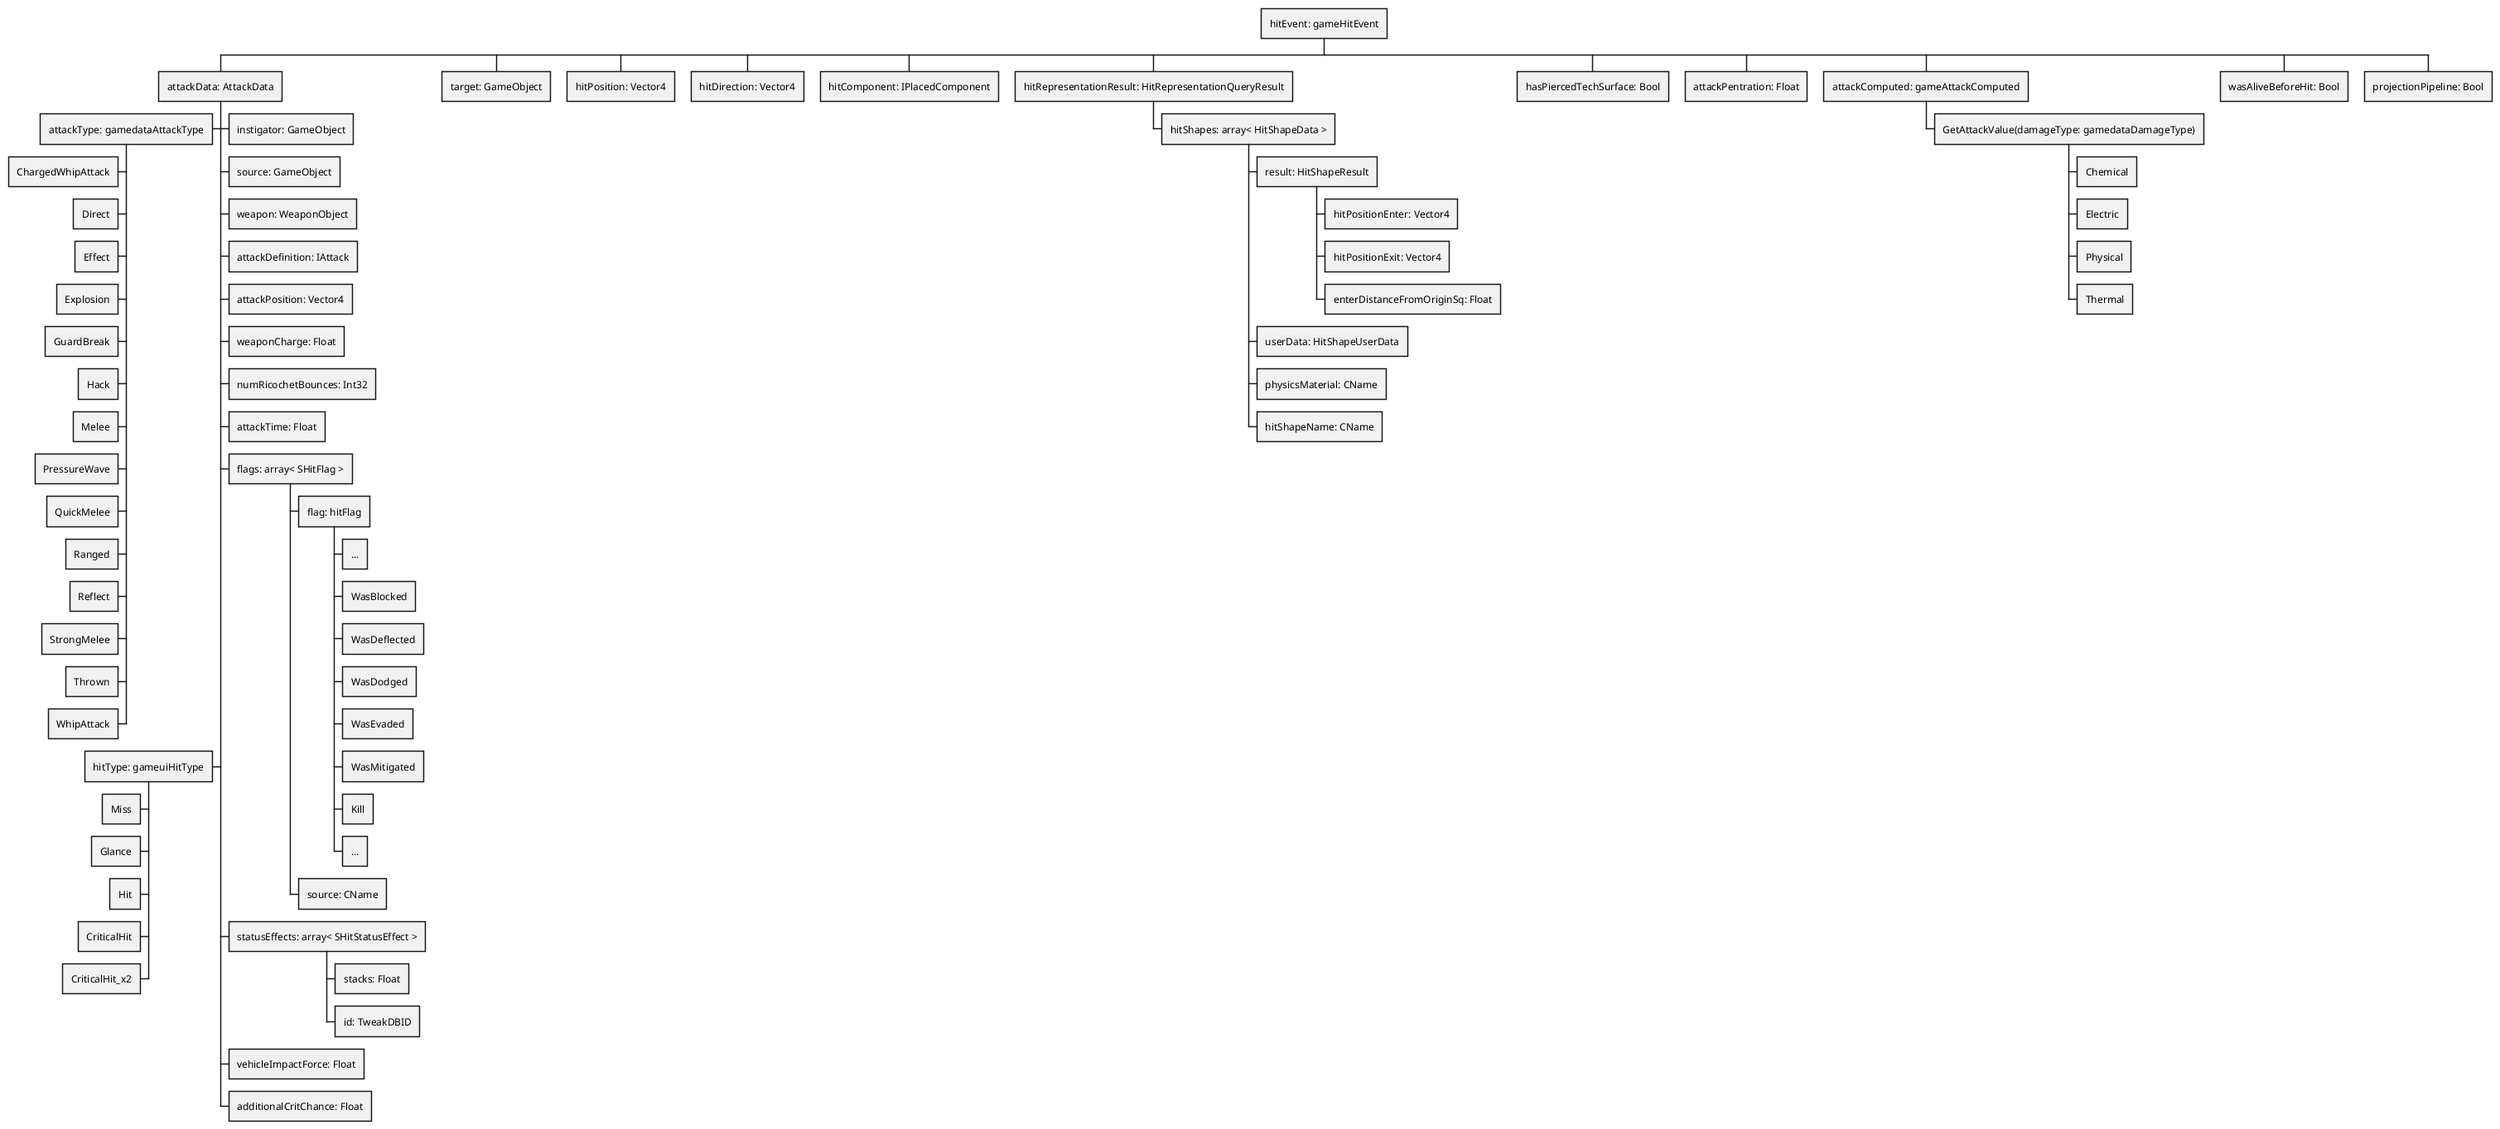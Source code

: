 @startwbs
* hitEvent: gameHitEvent
** attackData: AttackData
***< attackType: gamedataAttackType
****< ChargedWhipAttack
****< Direct
****< Effect
****< Explosion
****< GuardBreak
****< Hack
****< Melee
****< PressureWave
****< QuickMelee
****< Ranged
****< Reflect
****< StrongMelee
****< Thrown
****< WhipAttack
*** instigator: GameObject
*** source: GameObject
*** weapon: WeaponObject
*** attackDefinition: IAttack
*** attackPosition: Vector4
*** weaponCharge: Float
*** numRicochetBounces: Int32
*** attackTime: Float
*** flags: array< SHitFlag >
**** flag: hitFlag
***** ...
***** WasBlocked
***** WasDeflected
***** WasDodged
***** WasEvaded
***** WasMitigated
***** Kill
***** ...
**** source: CName
*** statusEffects: array< SHitStatusEffect >
**** stacks: Float
**** id: TweakDBID
***< hitType: gameuiHitType
****< Miss
****< Glance
****< Hit
****< CriticalHit
****< CriticalHit_x2
*** vehicleImpactForce: Float
*** additionalCritChance: Float
** target: GameObject
** hitPosition: Vector4
** hitDirection: Vector4
** hitComponent: IPlacedComponent
** hitRepresentationResult: HitRepresentationQueryResult
*** hitShapes: array< HitShapeData >
**** result: HitShapeResult
***** hitPositionEnter: Vector4
***** hitPositionExit: Vector4
***** enterDistanceFromOriginSq: Float
**** userData: HitShapeUserData
**** physicsMaterial: CName
**** hitShapeName: CName
** hasPiercedTechSurface: Bool
** attackPentration: Float
** attackComputed: gameAttackComputed
*** GetAttackValue(damageType: gamedataDamageType)
**** Chemical
**** Electric
**** Physical
**** Thermal
** wasAliveBeforeHit: Bool
** projectionPipeline: Bool

@endwbs
